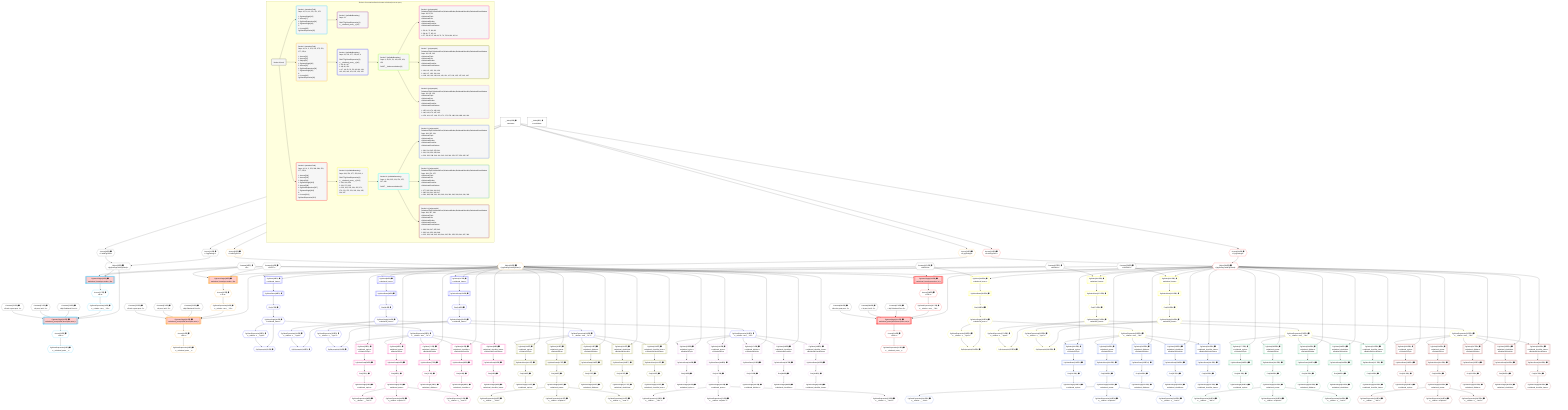 %%{init: {'themeVariables': { 'fontSize': '12px'}}}%%
graph TD
    classDef path fill:#eee,stroke:#000,color:#000
    classDef plan fill:#fff,stroke-width:1px,color:#000
    classDef itemplan fill:#fff,stroke-width:2px,color:#000
    classDef unbatchedplan fill:#dff,stroke-width:1px,color:#000
    classDef sideeffectplan fill:#fcc,stroke-width:2px,color:#000
    classDef bucket fill:#f6f6f6,color:#000,stroke-width:2px,text-align:left


    %% plan dependencies
    Object15{{"Object[15∈0] ➊<br />ᐸ{pgSettings,withPgClient}ᐳ"}}:::plan
    Access13{{"Access[13∈0] ➊<br />ᐸ2.pgSettingsᐳ"}}:::plan
    Access14{{"Access[14∈0] ➊<br />ᐸ2.withPgClientᐳ"}}:::plan
    Access13 & Access14 --> Object15
    __Value2["__Value[2∈0] ➊<br />ᐸcontextᐳ"]:::plan
    __Value2 --> Access13
    __Value2 --> Access14
    __Value4["__Value[4∈0] ➊<br />ᐸrootValueᐳ"]:::plan
    Constant10{{"Constant[10∈0] ➊<br />ᐸ'POST'ᐳ"}}:::plan
    Constant11{{"Constant[11∈0] ➊<br />ᐸ2ᐳ"}}:::plan
    Constant370{{"Constant[370∈0] ➊<br />ᐸ'My Relational Post 1'ᐳ"}}:::plan
    Constant371{{"Constant[371∈0] ➊<br />ᐸ'A post, innit? 1'ᐳ"}}:::plan
    Constant372{{"Constant[372∈0] ➊<br />ᐸ'Such a great post. 1'ᐳ"}}:::plan
    Constant373{{"Constant[373∈0] ➊<br />ᐸ'My Relational Post 2'ᐳ"}}:::plan
    Constant374{{"Constant[374∈0] ➊<br />ᐸ'A post, innit? 2'ᐳ"}}:::plan
    Constant375{{"Constant[375∈0] ➊<br />ᐸ'Such a great post. 2'ᐳ"}}:::plan
    Constant376{{"Constant[376∈0] ➊<br />ᐸ1000000ᐳ"}}:::plan
    Constant377{{"Constant[377∈0] ➊<br />ᐸ1000001ᐳ"}}:::plan
    Constant378{{"Constant[378∈0] ➊<br />ᐸ1000002ᐳ"}}:::plan
    Constant379{{"Constant[379∈0] ➊<br />ᐸ'My Relational Post 3'ᐳ"}}:::plan
    Constant380{{"Constant[380∈0] ➊<br />ᐸ'A post, innit? 3'ᐳ"}}:::plan
    Constant381{{"Constant[381∈0] ➊<br />ᐸ'Such a great post. 3'ᐳ"}}:::plan
    PgInsertSingle18[["PgInsertSingle[18∈1] ➊<br />ᐸrelational_posts(id,title,description,note)ᐳ"]]:::sideeffectplan
    PgClassExpression16{{"PgClassExpression[16∈1] ➊<br />ᐸ__relation...ems__.”id”ᐳ"}}:::plan
    Object15 & PgClassExpression16 & Constant370 & Constant371 & Constant372 --> PgInsertSingle18
    PgInsertSingle12[["PgInsertSingle[12∈1] ➊<br />ᐸrelational_items(type,author_id)ᐳ"]]:::sideeffectplan
    Object15 & Constant10 & Constant11 --> PgInsertSingle12
    Access17{{"Access[17∈1] ➊<br />ᐸ12.tᐳ"}}:::plan
    Access17 --> PgClassExpression16
    PgInsertSingle12 --> Access17
    PgClassExpression22{{"PgClassExpression[22∈1] ➊<br />ᐸ__relational_posts__ᐳ"}}:::plan
    Access23{{"Access[23∈1] ➊<br />ᐸ18.tᐳ"}}:::plan
    Access23 --> PgClassExpression22
    PgInsertSingle18 --> Access23
    PgInsertSingle36[["PgInsertSingle[36∈3] ➊<br />ᐸrelational_posts(id,title,description,note)ᐳ"]]:::sideeffectplan
    Object33{{"Object[33∈3] ➊<br />ᐸ{pgSettings,withPgClient}ᐳ"}}:::plan
    PgClassExpression34{{"PgClassExpression[34∈3] ➊<br />ᐸ__relation...ems__.”id”ᐳ"}}:::plan
    Object33 & PgClassExpression34 & Constant373 & Constant374 & Constant375 --> PgInsertSingle36
    PgInsertSingle30[["PgInsertSingle[30∈3] ➊<br />ᐸrelational_items(type,author_id)ᐳ"]]:::sideeffectplan
    Object33 & Constant10 & Constant11 --> PgInsertSingle30
    Access31{{"Access[31∈3] ➊<br />ᐸ2.pgSettingsᐳ"}}:::plan
    Access32{{"Access[32∈3] ➊<br />ᐸ2.withPgClientᐳ"}}:::plan
    Access31 & Access32 --> Object33
    __Value2 --> Access31
    __Value2 --> Access32
    Access35{{"Access[35∈3] ➊<br />ᐸ30.tᐳ"}}:::plan
    Access35 --> PgClassExpression34
    PgInsertSingle30 --> Access35
    PgClassExpression40{{"PgClassExpression[40∈3] ➊<br />ᐸ__relational_posts__ᐳ"}}:::plan
    Access41{{"Access[41∈3] ➊<br />ᐸ36.tᐳ"}}:::plan
    Access41 --> PgClassExpression40
    PgInsertSingle36 --> Access41
    PgSelect43[["PgSelect[43∈4] ➊<br />ᐸrelational_itemsᐳ"]]:::plan
    Object33 & Constant376 --> PgSelect43
    PgPolymorphic51{{"PgPolymorphic[51∈4] ➊"}}:::plan
    PgSelectSingle49{{"PgSelectSingle[49∈4] ➊<br />ᐸrelational_itemsᐳ"}}:::plan
    PgClassExpression50{{"PgClassExpression[50∈4] ➊<br />ᐸ__relation...s__.”type”ᐳ"}}:::plan
    PgSelectSingle49 & PgClassExpression50 --> PgPolymorphic51
    PgSelect96[["PgSelect[96∈4] ➊<br />ᐸrelational_itemsᐳ"]]:::plan
    Object33 & Constant377 --> PgSelect96
    PgPolymorphic102{{"PgPolymorphic[102∈4] ➊"}}:::plan
    PgSelectSingle100{{"PgSelectSingle[100∈4] ➊<br />ᐸrelational_itemsᐳ"}}:::plan
    PgClassExpression101{{"PgClassExpression[101∈4] ➊<br />ᐸ__relation...s__.”type”ᐳ"}}:::plan
    PgSelectSingle100 & PgClassExpression101 --> PgPolymorphic102
    PgSelect147[["PgSelect[147∈4] ➊<br />ᐸrelational_itemsᐳ"]]:::plan
    Object33 & Constant378 --> PgSelect147
    PgPolymorphic153{{"PgPolymorphic[153∈4] ➊"}}:::plan
    PgSelectSingle151{{"PgSelectSingle[151∈4] ➊<br />ᐸrelational_itemsᐳ"}}:::plan
    PgClassExpression152{{"PgClassExpression[152∈4] ➊<br />ᐸ__relation...s__.”type”ᐳ"}}:::plan
    PgSelectSingle151 & PgClassExpression152 --> PgPolymorphic153
    First47{{"First[47∈4] ➊"}}:::plan
    PgSelectRows48[["PgSelectRows[48∈4] ➊"]]:::plan
    PgSelectRows48 --> First47
    PgSelect43 --> PgSelectRows48
    First47 --> PgSelectSingle49
    PgSelectSingle49 --> PgClassExpression50
    PgClassExpression52{{"PgClassExpression[52∈4] ➊<br />ᐸ__relation...ems__.”id”ᐳ"}}:::plan
    PgSelectSingle49 --> PgClassExpression52
    First98{{"First[98∈4] ➊"}}:::plan
    PgSelectRows99[["PgSelectRows[99∈4] ➊"]]:::plan
    PgSelectRows99 --> First98
    PgSelect96 --> PgSelectRows99
    First98 --> PgSelectSingle100
    PgSelectSingle100 --> PgClassExpression101
    PgClassExpression103{{"PgClassExpression[103∈4] ➊<br />ᐸ__relation...ems__.”id”ᐳ"}}:::plan
    PgSelectSingle100 --> PgClassExpression103
    First149{{"First[149∈4] ➊"}}:::plan
    PgSelectRows150[["PgSelectRows[150∈4] ➊"]]:::plan
    PgSelectRows150 --> First149
    PgSelect147 --> PgSelectRows150
    First149 --> PgSelectSingle151
    PgSelectSingle151 --> PgClassExpression152
    PgClassExpression154{{"PgClassExpression[154∈4] ➊<br />ᐸ__relation...ems__.”id”ᐳ"}}:::plan
    PgSelectSingle151 --> PgClassExpression154
    PgSelect53[["PgSelect[53∈6] ➊<br />ᐸrelational_topicsᐳ<br />ᐳRelationalTopic"]]:::plan
    Object33 & PgClassExpression52 --> PgSelect53
    PgSelect61[["PgSelect[61∈6] ➊<br />ᐸrelational_postsᐳ<br />ᐳRelationalPost"]]:::plan
    Object33 & PgClassExpression52 --> PgSelect61
    PgSelect72[["PgSelect[72∈6] ➊<br />ᐸrelational_dividersᐳ<br />ᐳRelationalDivider"]]:::plan
    Object33 & PgClassExpression52 --> PgSelect72
    PgSelect80[["PgSelect[80∈6] ➊<br />ᐸrelational_checklistsᐳ<br />ᐳRelationalChecklist"]]:::plan
    Object33 & PgClassExpression52 --> PgSelect80
    PgSelect88[["PgSelect[88∈6] ➊<br />ᐸrelational_checklist_itemsᐳ<br />ᐳRelationalChecklistItem"]]:::plan
    Object33 & PgClassExpression52 --> PgSelect88
    First57{{"First[57∈6] ➊^"}}:::plan
    PgSelectRows58[["PgSelectRows[58∈6] ➊^"]]:::plan
    PgSelectRows58 --> First57
    PgSelect53 --> PgSelectRows58
    PgSelectSingle59{{"PgSelectSingle[59∈6] ➊^<br />ᐸrelational_topicsᐳ"}}:::plan
    First57 --> PgSelectSingle59
    First65{{"First[65∈6] ➊^"}}:::plan
    PgSelectRows66[["PgSelectRows[66∈6] ➊^"]]:::plan
    PgSelectRows66 --> First65
    PgSelect61 --> PgSelectRows66
    PgSelectSingle67{{"PgSelectSingle[67∈6] ➊^<br />ᐸrelational_postsᐳ"}}:::plan
    First65 --> PgSelectSingle67
    PgClassExpression68{{"PgClassExpression[68∈6] ➊^<br />ᐸ__relation...__.”title”ᐳ"}}:::plan
    PgSelectSingle67 --> PgClassExpression68
    PgClassExpression69{{"PgClassExpression[69∈6] ➊^<br />ᐸ__relation...scription”ᐳ"}}:::plan
    PgSelectSingle67 --> PgClassExpression69
    PgClassExpression70{{"PgClassExpression[70∈6] ➊^<br />ᐸ__relation...s__.”note”ᐳ"}}:::plan
    PgSelectSingle67 --> PgClassExpression70
    First76{{"First[76∈6] ➊^"}}:::plan
    PgSelectRows77[["PgSelectRows[77∈6] ➊^"]]:::plan
    PgSelectRows77 --> First76
    PgSelect72 --> PgSelectRows77
    PgSelectSingle78{{"PgSelectSingle[78∈6] ➊^<br />ᐸrelational_dividersᐳ"}}:::plan
    First76 --> PgSelectSingle78
    First84{{"First[84∈6] ➊^"}}:::plan
    PgSelectRows85[["PgSelectRows[85∈6] ➊^"]]:::plan
    PgSelectRows85 --> First84
    PgSelect80 --> PgSelectRows85
    PgSelectSingle86{{"PgSelectSingle[86∈6] ➊^<br />ᐸrelational_checklistsᐳ"}}:::plan
    First84 --> PgSelectSingle86
    First92{{"First[92∈6] ➊^"}}:::plan
    PgSelectRows93[["PgSelectRows[93∈6] ➊^"]]:::plan
    PgSelectRows93 --> First92
    PgSelect88 --> PgSelectRows93
    PgSelectSingle94{{"PgSelectSingle[94∈6] ➊^<br />ᐸrelational_checklist_itemsᐳ"}}:::plan
    First92 --> PgSelectSingle94
    PgSelect104[["PgSelect[104∈7] ➊<br />ᐸrelational_topicsᐳ<br />ᐳRelationalTopic"]]:::plan
    Object33 & PgClassExpression103 --> PgSelect104
    PgSelect112[["PgSelect[112∈7] ➊<br />ᐸrelational_postsᐳ<br />ᐳRelationalPost"]]:::plan
    Object33 & PgClassExpression103 --> PgSelect112
    PgSelect123[["PgSelect[123∈7] ➊<br />ᐸrelational_dividersᐳ<br />ᐳRelationalDivider"]]:::plan
    Object33 & PgClassExpression103 --> PgSelect123
    PgSelect131[["PgSelect[131∈7] ➊<br />ᐸrelational_checklistsᐳ<br />ᐳRelationalChecklist"]]:::plan
    Object33 & PgClassExpression103 --> PgSelect131
    PgSelect139[["PgSelect[139∈7] ➊<br />ᐸrelational_checklist_itemsᐳ<br />ᐳRelationalChecklistItem"]]:::plan
    Object33 & PgClassExpression103 --> PgSelect139
    First108{{"First[108∈7] ➊^"}}:::plan
    PgSelectRows109[["PgSelectRows[109∈7] ➊^"]]:::plan
    PgSelectRows109 --> First108
    PgSelect104 --> PgSelectRows109
    PgSelectSingle110{{"PgSelectSingle[110∈7] ➊^<br />ᐸrelational_topicsᐳ"}}:::plan
    First108 --> PgSelectSingle110
    First116{{"First[116∈7] ➊^"}}:::plan
    PgSelectRows117[["PgSelectRows[117∈7] ➊^"]]:::plan
    PgSelectRows117 --> First116
    PgSelect112 --> PgSelectRows117
    PgSelectSingle118{{"PgSelectSingle[118∈7] ➊^<br />ᐸrelational_postsᐳ"}}:::plan
    First116 --> PgSelectSingle118
    PgClassExpression119{{"PgClassExpression[119∈7] ➊^<br />ᐸ__relation...__.”title”ᐳ"}}:::plan
    PgSelectSingle118 --> PgClassExpression119
    PgClassExpression120{{"PgClassExpression[120∈7] ➊^<br />ᐸ__relation...scription”ᐳ"}}:::plan
    PgSelectSingle118 --> PgClassExpression120
    PgClassExpression121{{"PgClassExpression[121∈7] ➊^<br />ᐸ__relation...s__.”note”ᐳ"}}:::plan
    PgSelectSingle118 --> PgClassExpression121
    First127{{"First[127∈7] ➊^"}}:::plan
    PgSelectRows128[["PgSelectRows[128∈7] ➊^"]]:::plan
    PgSelectRows128 --> First127
    PgSelect123 --> PgSelectRows128
    PgSelectSingle129{{"PgSelectSingle[129∈7] ➊^<br />ᐸrelational_dividersᐳ"}}:::plan
    First127 --> PgSelectSingle129
    First135{{"First[135∈7] ➊^"}}:::plan
    PgSelectRows136[["PgSelectRows[136∈7] ➊^"]]:::plan
    PgSelectRows136 --> First135
    PgSelect131 --> PgSelectRows136
    PgSelectSingle137{{"PgSelectSingle[137∈7] ➊^<br />ᐸrelational_checklistsᐳ"}}:::plan
    First135 --> PgSelectSingle137
    First143{{"First[143∈7] ➊^"}}:::plan
    PgSelectRows144[["PgSelectRows[144∈7] ➊^"]]:::plan
    PgSelectRows144 --> First143
    PgSelect139 --> PgSelectRows144
    PgSelectSingle145{{"PgSelectSingle[145∈7] ➊^<br />ᐸrelational_checklist_itemsᐳ"}}:::plan
    First143 --> PgSelectSingle145
    PgSelect155[["PgSelect[155∈8] ➊<br />ᐸrelational_topicsᐳ<br />ᐳRelationalTopic"]]:::plan
    Object33 & PgClassExpression154 --> PgSelect155
    PgSelect163[["PgSelect[163∈8] ➊<br />ᐸrelational_postsᐳ<br />ᐳRelationalPost"]]:::plan
    Object33 & PgClassExpression154 --> PgSelect163
    PgSelect174[["PgSelect[174∈8] ➊<br />ᐸrelational_dividersᐳ<br />ᐳRelationalDivider"]]:::plan
    Object33 & PgClassExpression154 --> PgSelect174
    PgSelect182[["PgSelect[182∈8] ➊<br />ᐸrelational_checklistsᐳ<br />ᐳRelationalChecklist"]]:::plan
    Object33 & PgClassExpression154 --> PgSelect182
    PgSelect190[["PgSelect[190∈8] ➊<br />ᐸrelational_checklist_itemsᐳ<br />ᐳRelationalChecklistItem"]]:::plan
    Object33 & PgClassExpression154 --> PgSelect190
    First159{{"First[159∈8] ➊^"}}:::plan
    PgSelectRows160[["PgSelectRows[160∈8] ➊^"]]:::plan
    PgSelectRows160 --> First159
    PgSelect155 --> PgSelectRows160
    PgSelectSingle161{{"PgSelectSingle[161∈8] ➊^<br />ᐸrelational_topicsᐳ"}}:::plan
    First159 --> PgSelectSingle161
    First167{{"First[167∈8] ➊^"}}:::plan
    PgSelectRows168[["PgSelectRows[168∈8] ➊^"]]:::plan
    PgSelectRows168 --> First167
    PgSelect163 --> PgSelectRows168
    PgSelectSingle169{{"PgSelectSingle[169∈8] ➊^<br />ᐸrelational_postsᐳ"}}:::plan
    First167 --> PgSelectSingle169
    PgClassExpression170{{"PgClassExpression[170∈8] ➊^<br />ᐸ__relation...__.”title”ᐳ"}}:::plan
    PgSelectSingle169 --> PgClassExpression170
    PgClassExpression171{{"PgClassExpression[171∈8] ➊^<br />ᐸ__relation...scription”ᐳ"}}:::plan
    PgSelectSingle169 --> PgClassExpression171
    PgClassExpression172{{"PgClassExpression[172∈8] ➊^<br />ᐸ__relation...s__.”note”ᐳ"}}:::plan
    PgSelectSingle169 --> PgClassExpression172
    First178{{"First[178∈8] ➊^"}}:::plan
    PgSelectRows179[["PgSelectRows[179∈8] ➊^"]]:::plan
    PgSelectRows179 --> First178
    PgSelect174 --> PgSelectRows179
    PgSelectSingle180{{"PgSelectSingle[180∈8] ➊^<br />ᐸrelational_dividersᐳ"}}:::plan
    First178 --> PgSelectSingle180
    First186{{"First[186∈8] ➊^"}}:::plan
    PgSelectRows187[["PgSelectRows[187∈8] ➊^"]]:::plan
    PgSelectRows187 --> First186
    PgSelect182 --> PgSelectRows187
    PgSelectSingle188{{"PgSelectSingle[188∈8] ➊^<br />ᐸrelational_checklistsᐳ"}}:::plan
    First186 --> PgSelectSingle188
    First194{{"First[194∈8] ➊^"}}:::plan
    PgSelectRows195[["PgSelectRows[195∈8] ➊^"]]:::plan
    PgSelectRows195 --> First194
    PgSelect190 --> PgSelectRows195
    PgSelectSingle196{{"PgSelectSingle[196∈8] ➊^<br />ᐸrelational_checklist_itemsᐳ"}}:::plan
    First194 --> PgSelectSingle196
    PgInsertSingle209[["PgInsertSingle[209∈9] ➊<br />ᐸrelational_posts(id,title,description,note)ᐳ"]]:::sideeffectplan
    Object206{{"Object[206∈9] ➊<br />ᐸ{pgSettings,withPgClient}ᐳ"}}:::plan
    PgClassExpression207{{"PgClassExpression[207∈9] ➊<br />ᐸ__relation...ems__.”id”ᐳ"}}:::plan
    Object206 & PgClassExpression207 & Constant379 & Constant380 & Constant381 --> PgInsertSingle209
    PgInsertSingle203[["PgInsertSingle[203∈9] ➊<br />ᐸrelational_items(type,author_id)ᐳ"]]:::sideeffectplan
    Object206 & Constant10 & Constant11 --> PgInsertSingle203
    Access204{{"Access[204∈9] ➊<br />ᐸ2.pgSettingsᐳ"}}:::plan
    Access205{{"Access[205∈9] ➊<br />ᐸ2.withPgClientᐳ"}}:::plan
    Access204 & Access205 --> Object206
    __Value2 --> Access204
    __Value2 --> Access205
    Access208{{"Access[208∈9] ➊<br />ᐸ203.tᐳ"}}:::plan
    Access208 --> PgClassExpression207
    PgInsertSingle203 --> Access208
    PgClassExpression213{{"PgClassExpression[213∈9] ➊<br />ᐸ__relational_posts__ᐳ"}}:::plan
    Access214{{"Access[214∈9] ➊<br />ᐸ209.tᐳ"}}:::plan
    Access214 --> PgClassExpression213
    PgInsertSingle209 --> Access214
    PgSelect216[["PgSelect[216∈10] ➊<br />ᐸrelational_itemsᐳ"]]:::plan
    Object206 & Constant376 --> PgSelect216
    PgPolymorphic224{{"PgPolymorphic[224∈10] ➊"}}:::plan
    PgSelectSingle222{{"PgSelectSingle[222∈10] ➊<br />ᐸrelational_itemsᐳ"}}:::plan
    PgClassExpression223{{"PgClassExpression[223∈10] ➊<br />ᐸ__relation...s__.”type”ᐳ"}}:::plan
    PgSelectSingle222 & PgClassExpression223 --> PgPolymorphic224
    PgSelect269[["PgSelect[269∈10] ➊<br />ᐸrelational_itemsᐳ"]]:::plan
    Object206 & Constant377 --> PgSelect269
    PgPolymorphic275{{"PgPolymorphic[275∈10] ➊"}}:::plan
    PgSelectSingle273{{"PgSelectSingle[273∈10] ➊<br />ᐸrelational_itemsᐳ"}}:::plan
    PgClassExpression274{{"PgClassExpression[274∈10] ➊<br />ᐸ__relation...s__.”type”ᐳ"}}:::plan
    PgSelectSingle273 & PgClassExpression274 --> PgPolymorphic275
    PgSelect320[["PgSelect[320∈10] ➊<br />ᐸrelational_itemsᐳ"]]:::plan
    Object206 & Constant378 --> PgSelect320
    PgPolymorphic326{{"PgPolymorphic[326∈10] ➊"}}:::plan
    PgSelectSingle324{{"PgSelectSingle[324∈10] ➊<br />ᐸrelational_itemsᐳ"}}:::plan
    PgClassExpression325{{"PgClassExpression[325∈10] ➊<br />ᐸ__relation...s__.”type”ᐳ"}}:::plan
    PgSelectSingle324 & PgClassExpression325 --> PgPolymorphic326
    First220{{"First[220∈10] ➊"}}:::plan
    PgSelectRows221[["PgSelectRows[221∈10] ➊"]]:::plan
    PgSelectRows221 --> First220
    PgSelect216 --> PgSelectRows221
    First220 --> PgSelectSingle222
    PgSelectSingle222 --> PgClassExpression223
    PgClassExpression225{{"PgClassExpression[225∈10] ➊<br />ᐸ__relation...ems__.”id”ᐳ"}}:::plan
    PgSelectSingle222 --> PgClassExpression225
    First271{{"First[271∈10] ➊"}}:::plan
    PgSelectRows272[["PgSelectRows[272∈10] ➊"]]:::plan
    PgSelectRows272 --> First271
    PgSelect269 --> PgSelectRows272
    First271 --> PgSelectSingle273
    PgSelectSingle273 --> PgClassExpression274
    PgClassExpression276{{"PgClassExpression[276∈10] ➊<br />ᐸ__relation...ems__.”id”ᐳ"}}:::plan
    PgSelectSingle273 --> PgClassExpression276
    First322{{"First[322∈10] ➊"}}:::plan
    PgSelectRows323[["PgSelectRows[323∈10] ➊"]]:::plan
    PgSelectRows323 --> First322
    PgSelect320 --> PgSelectRows323
    First322 --> PgSelectSingle324
    PgSelectSingle324 --> PgClassExpression325
    PgClassExpression327{{"PgClassExpression[327∈10] ➊<br />ᐸ__relation...ems__.”id”ᐳ"}}:::plan
    PgSelectSingle324 --> PgClassExpression327
    PgSelect226[["PgSelect[226∈12] ➊<br />ᐸrelational_topicsᐳ<br />ᐳRelationalTopic"]]:::plan
    Object206 & PgClassExpression225 --> PgSelect226
    PgSelect234[["PgSelect[234∈12] ➊<br />ᐸrelational_postsᐳ<br />ᐳRelationalPost"]]:::plan
    Object206 & PgClassExpression225 --> PgSelect234
    PgSelect245[["PgSelect[245∈12] ➊<br />ᐸrelational_dividersᐳ<br />ᐳRelationalDivider"]]:::plan
    Object206 & PgClassExpression225 --> PgSelect245
    PgSelect253[["PgSelect[253∈12] ➊<br />ᐸrelational_checklistsᐳ<br />ᐳRelationalChecklist"]]:::plan
    Object206 & PgClassExpression225 --> PgSelect253
    PgSelect261[["PgSelect[261∈12] ➊<br />ᐸrelational_checklist_itemsᐳ<br />ᐳRelationalChecklistItem"]]:::plan
    Object206 & PgClassExpression225 --> PgSelect261
    First230{{"First[230∈12] ➊^"}}:::plan
    PgSelectRows231[["PgSelectRows[231∈12] ➊^"]]:::plan
    PgSelectRows231 --> First230
    PgSelect226 --> PgSelectRows231
    PgSelectSingle232{{"PgSelectSingle[232∈12] ➊^<br />ᐸrelational_topicsᐳ"}}:::plan
    First230 --> PgSelectSingle232
    First238{{"First[238∈12] ➊^"}}:::plan
    PgSelectRows239[["PgSelectRows[239∈12] ➊^"]]:::plan
    PgSelectRows239 --> First238
    PgSelect234 --> PgSelectRows239
    PgSelectSingle240{{"PgSelectSingle[240∈12] ➊^<br />ᐸrelational_postsᐳ"}}:::plan
    First238 --> PgSelectSingle240
    PgClassExpression241{{"PgClassExpression[241∈12] ➊^<br />ᐸ__relation...__.”title”ᐳ"}}:::plan
    PgSelectSingle240 --> PgClassExpression241
    PgClassExpression242{{"PgClassExpression[242∈12] ➊^<br />ᐸ__relation...scription”ᐳ"}}:::plan
    PgSelectSingle240 --> PgClassExpression242
    PgClassExpression243{{"PgClassExpression[243∈12] ➊^<br />ᐸ__relation...s__.”note”ᐳ"}}:::plan
    PgSelectSingle240 --> PgClassExpression243
    First249{{"First[249∈12] ➊^"}}:::plan
    PgSelectRows250[["PgSelectRows[250∈12] ➊^"]]:::plan
    PgSelectRows250 --> First249
    PgSelect245 --> PgSelectRows250
    PgSelectSingle251{{"PgSelectSingle[251∈12] ➊^<br />ᐸrelational_dividersᐳ"}}:::plan
    First249 --> PgSelectSingle251
    First257{{"First[257∈12] ➊^"}}:::plan
    PgSelectRows258[["PgSelectRows[258∈12] ➊^"]]:::plan
    PgSelectRows258 --> First257
    PgSelect253 --> PgSelectRows258
    PgSelectSingle259{{"PgSelectSingle[259∈12] ➊^<br />ᐸrelational_checklistsᐳ"}}:::plan
    First257 --> PgSelectSingle259
    First265{{"First[265∈12] ➊^"}}:::plan
    PgSelectRows266[["PgSelectRows[266∈12] ➊^"]]:::plan
    PgSelectRows266 --> First265
    PgSelect261 --> PgSelectRows266
    PgSelectSingle267{{"PgSelectSingle[267∈12] ➊^<br />ᐸrelational_checklist_itemsᐳ"}}:::plan
    First265 --> PgSelectSingle267
    PgSelect277[["PgSelect[277∈13] ➊<br />ᐸrelational_topicsᐳ<br />ᐳRelationalTopic"]]:::plan
    Object206 & PgClassExpression276 --> PgSelect277
    PgSelect285[["PgSelect[285∈13] ➊<br />ᐸrelational_postsᐳ<br />ᐳRelationalPost"]]:::plan
    Object206 & PgClassExpression276 --> PgSelect285
    PgSelect296[["PgSelect[296∈13] ➊<br />ᐸrelational_dividersᐳ<br />ᐳRelationalDivider"]]:::plan
    Object206 & PgClassExpression276 --> PgSelect296
    PgSelect304[["PgSelect[304∈13] ➊<br />ᐸrelational_checklistsᐳ<br />ᐳRelationalChecklist"]]:::plan
    Object206 & PgClassExpression276 --> PgSelect304
    PgSelect312[["PgSelect[312∈13] ➊<br />ᐸrelational_checklist_itemsᐳ<br />ᐳRelationalChecklistItem"]]:::plan
    Object206 & PgClassExpression276 --> PgSelect312
    First281{{"First[281∈13] ➊^"}}:::plan
    PgSelectRows282[["PgSelectRows[282∈13] ➊^"]]:::plan
    PgSelectRows282 --> First281
    PgSelect277 --> PgSelectRows282
    PgSelectSingle283{{"PgSelectSingle[283∈13] ➊^<br />ᐸrelational_topicsᐳ"}}:::plan
    First281 --> PgSelectSingle283
    First289{{"First[289∈13] ➊^"}}:::plan
    PgSelectRows290[["PgSelectRows[290∈13] ➊^"]]:::plan
    PgSelectRows290 --> First289
    PgSelect285 --> PgSelectRows290
    PgSelectSingle291{{"PgSelectSingle[291∈13] ➊^<br />ᐸrelational_postsᐳ"}}:::plan
    First289 --> PgSelectSingle291
    PgClassExpression292{{"PgClassExpression[292∈13] ➊^<br />ᐸ__relation...__.”title”ᐳ"}}:::plan
    PgSelectSingle291 --> PgClassExpression292
    PgClassExpression293{{"PgClassExpression[293∈13] ➊^<br />ᐸ__relation...scription”ᐳ"}}:::plan
    PgSelectSingle291 --> PgClassExpression293
    PgClassExpression294{{"PgClassExpression[294∈13] ➊^<br />ᐸ__relation...s__.”note”ᐳ"}}:::plan
    PgSelectSingle291 --> PgClassExpression294
    First300{{"First[300∈13] ➊^"}}:::plan
    PgSelectRows301[["PgSelectRows[301∈13] ➊^"]]:::plan
    PgSelectRows301 --> First300
    PgSelect296 --> PgSelectRows301
    PgSelectSingle302{{"PgSelectSingle[302∈13] ➊^<br />ᐸrelational_dividersᐳ"}}:::plan
    First300 --> PgSelectSingle302
    First308{{"First[308∈13] ➊^"}}:::plan
    PgSelectRows309[["PgSelectRows[309∈13] ➊^"]]:::plan
    PgSelectRows309 --> First308
    PgSelect304 --> PgSelectRows309
    PgSelectSingle310{{"PgSelectSingle[310∈13] ➊^<br />ᐸrelational_checklistsᐳ"}}:::plan
    First308 --> PgSelectSingle310
    First316{{"First[316∈13] ➊^"}}:::plan
    PgSelectRows317[["PgSelectRows[317∈13] ➊^"]]:::plan
    PgSelectRows317 --> First316
    PgSelect312 --> PgSelectRows317
    PgSelectSingle318{{"PgSelectSingle[318∈13] ➊^<br />ᐸrelational_checklist_itemsᐳ"}}:::plan
    First316 --> PgSelectSingle318
    PgSelect328[["PgSelect[328∈14] ➊<br />ᐸrelational_topicsᐳ<br />ᐳRelationalTopic"]]:::plan
    Object206 & PgClassExpression327 --> PgSelect328
    PgSelect336[["PgSelect[336∈14] ➊<br />ᐸrelational_postsᐳ<br />ᐳRelationalPost"]]:::plan
    Object206 & PgClassExpression327 --> PgSelect336
    PgSelect347[["PgSelect[347∈14] ➊<br />ᐸrelational_dividersᐳ<br />ᐳRelationalDivider"]]:::plan
    Object206 & PgClassExpression327 --> PgSelect347
    PgSelect355[["PgSelect[355∈14] ➊<br />ᐸrelational_checklistsᐳ<br />ᐳRelationalChecklist"]]:::plan
    Object206 & PgClassExpression327 --> PgSelect355
    PgSelect363[["PgSelect[363∈14] ➊<br />ᐸrelational_checklist_itemsᐳ<br />ᐳRelationalChecklistItem"]]:::plan
    Object206 & PgClassExpression327 --> PgSelect363
    First332{{"First[332∈14] ➊^"}}:::plan
    PgSelectRows333[["PgSelectRows[333∈14] ➊^"]]:::plan
    PgSelectRows333 --> First332
    PgSelect328 --> PgSelectRows333
    PgSelectSingle334{{"PgSelectSingle[334∈14] ➊^<br />ᐸrelational_topicsᐳ"}}:::plan
    First332 --> PgSelectSingle334
    First340{{"First[340∈14] ➊^"}}:::plan
    PgSelectRows341[["PgSelectRows[341∈14] ➊^"]]:::plan
    PgSelectRows341 --> First340
    PgSelect336 --> PgSelectRows341
    PgSelectSingle342{{"PgSelectSingle[342∈14] ➊^<br />ᐸrelational_postsᐳ"}}:::plan
    First340 --> PgSelectSingle342
    PgClassExpression343{{"PgClassExpression[343∈14] ➊^<br />ᐸ__relation...__.”title”ᐳ"}}:::plan
    PgSelectSingle342 --> PgClassExpression343
    PgClassExpression344{{"PgClassExpression[344∈14] ➊^<br />ᐸ__relation...scription”ᐳ"}}:::plan
    PgSelectSingle342 --> PgClassExpression344
    PgClassExpression345{{"PgClassExpression[345∈14] ➊^<br />ᐸ__relation...s__.”note”ᐳ"}}:::plan
    PgSelectSingle342 --> PgClassExpression345
    First351{{"First[351∈14] ➊^"}}:::plan
    PgSelectRows352[["PgSelectRows[352∈14] ➊^"]]:::plan
    PgSelectRows352 --> First351
    PgSelect347 --> PgSelectRows352
    PgSelectSingle353{{"PgSelectSingle[353∈14] ➊^<br />ᐸrelational_dividersᐳ"}}:::plan
    First351 --> PgSelectSingle353
    First359{{"First[359∈14] ➊^"}}:::plan
    PgSelectRows360[["PgSelectRows[360∈14] ➊^"]]:::plan
    PgSelectRows360 --> First359
    PgSelect355 --> PgSelectRows360
    PgSelectSingle361{{"PgSelectSingle[361∈14] ➊^<br />ᐸrelational_checklistsᐳ"}}:::plan
    First359 --> PgSelectSingle361
    First367{{"First[367∈14] ➊^"}}:::plan
    PgSelectRows368[["PgSelectRows[368∈14] ➊^"]]:::plan
    PgSelectRows368 --> First367
    PgSelect363 --> PgSelectRows368
    PgSelectSingle369{{"PgSelectSingle[369∈14] ➊^<br />ᐸrelational_checklist_itemsᐳ"}}:::plan
    First367 --> PgSelectSingle369

    %% define steps

    subgraph "Buckets for mutations/basics/create-relational-post-no-query"
    Bucket0("Bucket 0 (root)"):::bucket
    classDef bucket0 stroke:#696969
    class Bucket0,__Value2,__Value4,Constant10,Constant11,Access13,Access14,Object15,Constant370,Constant371,Constant372,Constant373,Constant374,Constant375,Constant376,Constant377,Constant378,Constant379,Constant380,Constant381 bucket0
    Bucket1("Bucket 1 (mutationField)<br />Deps: 15, 10, 11, 370, 371, 372<br /><br />1: PgInsertSingle[12]<br />2: Access[17]<br />3: PgClassExpression[16]<br />4: PgInsertSingle[18]<br />5: <br />ᐳ: Access[23], PgClassExpression[22]"):::bucket
    classDef bucket1 stroke:#00bfff
    class Bucket1,PgInsertSingle12,PgClassExpression16,Access17,PgInsertSingle18,PgClassExpression22,Access23 bucket1
    Bucket2("Bucket 2 (nullableBoundary)<br />Deps: 22<br /><br />ROOT PgClassExpression{1}ᐸ__relational_posts__ᐳ[22]"):::bucket
    classDef bucket2 stroke:#7f007f
    class Bucket2 bucket2
    Bucket3("Bucket 3 (mutationField)<br />Deps: 10, 11, 2, 373, 374, 375, 376, 377, 378, 4<br /><br />1: Access[31]<br />2: Access[32]<br />3: Object[33]<br />4: PgInsertSingle[30]<br />5: Access[35]<br />6: PgClassExpression[34]<br />7: PgInsertSingle[36]<br />8: <br />ᐳ: Access[41], PgClassExpression[40]"):::bucket
    classDef bucket3 stroke:#ffa500
    class Bucket3,PgInsertSingle30,Access31,Access32,Object33,PgClassExpression34,Access35,PgInsertSingle36,PgClassExpression40,Access41 bucket3
    Bucket4("Bucket 4 (nullableBoundary)<br />Deps: 33, 376, 377, 378, 40, 4<br /><br />ROOT PgClassExpression{3}ᐸ__relational_posts__ᐳ[40]<br />1: 43, 96, 147<br />2: 48, 99, 150<br />ᐳ: 47, 49, 50, 51, 52, 98, 100, 101, 102, 103, 149, 151, 152, 153, 154"):::bucket
    classDef bucket4 stroke:#0000ff
    class Bucket4,PgSelect43,First47,PgSelectRows48,PgSelectSingle49,PgClassExpression50,PgPolymorphic51,PgClassExpression52,PgSelect96,First98,PgSelectRows99,PgSelectSingle100,PgClassExpression101,PgPolymorphic102,PgClassExpression103,PgSelect147,First149,PgSelectRows150,PgSelectSingle151,PgClassExpression152,PgPolymorphic153,PgClassExpression154 bucket4
    Bucket5("Bucket 5 (nullableBoundary)<br />Deps: 4, 33, 52, 51, 103, 102, 154, 153<br /><br />ROOT __ValueᐸrootValueᐳ[4]"):::bucket
    classDef bucket5 stroke:#7fff00
    class Bucket5 bucket5
    Bucket6("Bucket 6 (polymorphic)<br />RelationalTopic,RelationalPost,RelationalDivider,RelationalChecklist,RelationalChecklistItem<br />Deps: 33, 52, 51<br />ᐳRelationalTopic<br />ᐳRelationalPost<br />ᐳRelationalDivider<br />ᐳRelationalChecklist<br />ᐳRelationalChecklistItem<br /><br />1: 53, 61, 72, 80, 88<br />2: 58, 66, 77, 85, 93<br />ᐳ: 57, 59, 65, 67, 68, 69, 70, 76, 78, 84, 86, 92, 94"):::bucket
    classDef bucket6 stroke:#ff1493
    class Bucket6,PgSelect53,First57,PgSelectRows58,PgSelectSingle59,PgSelect61,First65,PgSelectRows66,PgSelectSingle67,PgClassExpression68,PgClassExpression69,PgClassExpression70,PgSelect72,First76,PgSelectRows77,PgSelectSingle78,PgSelect80,First84,PgSelectRows85,PgSelectSingle86,PgSelect88,First92,PgSelectRows93,PgSelectSingle94 bucket6
    Bucket7("Bucket 7 (polymorphic)<br />RelationalTopic,RelationalPost,RelationalDivider,RelationalChecklist,RelationalChecklistItem<br />Deps: 33, 103, 102<br />ᐳRelationalTopic<br />ᐳRelationalPost<br />ᐳRelationalDivider<br />ᐳRelationalChecklist<br />ᐳRelationalChecklistItem<br /><br />1: 104, 112, 123, 131, 139<br />2: 109, 117, 128, 136, 144<br />ᐳ: 108, 110, 116, 118, 119, 120, 121, 127, 129, 135, 137, 143, 145"):::bucket
    classDef bucket7 stroke:#808000
    class Bucket7,PgSelect104,First108,PgSelectRows109,PgSelectSingle110,PgSelect112,First116,PgSelectRows117,PgSelectSingle118,PgClassExpression119,PgClassExpression120,PgClassExpression121,PgSelect123,First127,PgSelectRows128,PgSelectSingle129,PgSelect131,First135,PgSelectRows136,PgSelectSingle137,PgSelect139,First143,PgSelectRows144,PgSelectSingle145 bucket7
    Bucket8("Bucket 8 (polymorphic)<br />RelationalTopic,RelationalPost,RelationalDivider,RelationalChecklist,RelationalChecklistItem<br />Deps: 33, 154, 153<br />ᐳRelationalTopic<br />ᐳRelationalPost<br />ᐳRelationalDivider<br />ᐳRelationalChecklist<br />ᐳRelationalChecklistItem<br /><br />1: 155, 163, 174, 182, 190<br />2: 160, 168, 179, 187, 195<br />ᐳ: 159, 161, 167, 169, 170, 171, 172, 178, 180, 186, 188, 194, 196"):::bucket
    classDef bucket8 stroke:#dda0dd
    class Bucket8,PgSelect155,First159,PgSelectRows160,PgSelectSingle161,PgSelect163,First167,PgSelectRows168,PgSelectSingle169,PgClassExpression170,PgClassExpression171,PgClassExpression172,PgSelect174,First178,PgSelectRows179,PgSelectSingle180,PgSelect182,First186,PgSelectRows187,PgSelectSingle188,PgSelect190,First194,PgSelectRows195,PgSelectSingle196 bucket8
    Bucket9("Bucket 9 (mutationField)<br />Deps: 10, 11, 2, 379, 380, 381, 376, 377, 378, 4<br /><br />1: Access[204]<br />2: Access[205]<br />3: Object[206]<br />4: PgInsertSingle[203]<br />5: Access[208]<br />6: PgClassExpression[207]<br />7: PgInsertSingle[209]<br />8: <br />ᐳ: Access[214], PgClassExpression[213]"):::bucket
    classDef bucket9 stroke:#ff0000
    class Bucket9,PgInsertSingle203,Access204,Access205,Object206,PgClassExpression207,Access208,PgInsertSingle209,PgClassExpression213,Access214 bucket9
    Bucket10("Bucket 10 (nullableBoundary)<br />Deps: 206, 376, 377, 378, 213, 4<br /><br />ROOT PgClassExpression{9}ᐸ__relational_posts__ᐳ[213]<br />1: 216, 269, 320<br />2: 221, 272, 323<br />ᐳ: 220, 222, 223, 224, 225, 271, 273, 274, 275, 276, 322, 324, 325, 326, 327"):::bucket
    classDef bucket10 stroke:#ffff00
    class Bucket10,PgSelect216,First220,PgSelectRows221,PgSelectSingle222,PgClassExpression223,PgPolymorphic224,PgClassExpression225,PgSelect269,First271,PgSelectRows272,PgSelectSingle273,PgClassExpression274,PgPolymorphic275,PgClassExpression276,PgSelect320,First322,PgSelectRows323,PgSelectSingle324,PgClassExpression325,PgPolymorphic326,PgClassExpression327 bucket10
    Bucket11("Bucket 11 (nullableBoundary)<br />Deps: 4, 206, 225, 224, 276, 275, 327, 326<br /><br />ROOT __ValueᐸrootValueᐳ[4]"):::bucket
    classDef bucket11 stroke:#00ffff
    class Bucket11 bucket11
    Bucket12("Bucket 12 (polymorphic)<br />RelationalTopic,RelationalPost,RelationalDivider,RelationalChecklist,RelationalChecklistItem<br />Deps: 206, 225, 224<br />ᐳRelationalTopic<br />ᐳRelationalPost<br />ᐳRelationalDivider<br />ᐳRelationalChecklist<br />ᐳRelationalChecklistItem<br /><br />1: 226, 234, 245, 253, 261<br />2: 231, 239, 250, 258, 266<br />ᐳ: 230, 232, 238, 240, 241, 242, 243, 249, 251, 257, 259, 265, 267"):::bucket
    classDef bucket12 stroke:#4169e1
    class Bucket12,PgSelect226,First230,PgSelectRows231,PgSelectSingle232,PgSelect234,First238,PgSelectRows239,PgSelectSingle240,PgClassExpression241,PgClassExpression242,PgClassExpression243,PgSelect245,First249,PgSelectRows250,PgSelectSingle251,PgSelect253,First257,PgSelectRows258,PgSelectSingle259,PgSelect261,First265,PgSelectRows266,PgSelectSingle267 bucket12
    Bucket13("Bucket 13 (polymorphic)<br />RelationalTopic,RelationalPost,RelationalDivider,RelationalChecklist,RelationalChecklistItem<br />Deps: 206, 276, 275<br />ᐳRelationalTopic<br />ᐳRelationalPost<br />ᐳRelationalDivider<br />ᐳRelationalChecklist<br />ᐳRelationalChecklistItem<br /><br />1: 277, 285, 296, 304, 312<br />2: 282, 290, 301, 309, 317<br />ᐳ: 281, 283, 289, 291, 292, 293, 294, 300, 302, 308, 310, 316, 318"):::bucket
    classDef bucket13 stroke:#3cb371
    class Bucket13,PgSelect277,First281,PgSelectRows282,PgSelectSingle283,PgSelect285,First289,PgSelectRows290,PgSelectSingle291,PgClassExpression292,PgClassExpression293,PgClassExpression294,PgSelect296,First300,PgSelectRows301,PgSelectSingle302,PgSelect304,First308,PgSelectRows309,PgSelectSingle310,PgSelect312,First316,PgSelectRows317,PgSelectSingle318 bucket13
    Bucket14("Bucket 14 (polymorphic)<br />RelationalTopic,RelationalPost,RelationalDivider,RelationalChecklist,RelationalChecklistItem<br />Deps: 206, 327, 326<br />ᐳRelationalTopic<br />ᐳRelationalPost<br />ᐳRelationalDivider<br />ᐳRelationalChecklist<br />ᐳRelationalChecklistItem<br /><br />1: 328, 336, 347, 355, 363<br />2: 333, 341, 352, 360, 368<br />ᐳ: 332, 334, 340, 342, 343, 344, 345, 351, 353, 359, 361, 367, 369"):::bucket
    classDef bucket14 stroke:#a52a2a
    class Bucket14,PgSelect328,First332,PgSelectRows333,PgSelectSingle334,PgSelect336,First340,PgSelectRows341,PgSelectSingle342,PgClassExpression343,PgClassExpression344,PgClassExpression345,PgSelect347,First351,PgSelectRows352,PgSelectSingle353,PgSelect355,First359,PgSelectRows360,PgSelectSingle361,PgSelect363,First367,PgSelectRows368,PgSelectSingle369 bucket14
    Bucket0 --> Bucket1 & Bucket3 & Bucket9
    Bucket1 --> Bucket2
    Bucket3 --> Bucket4
    Bucket4 --> Bucket5
    Bucket5 --> Bucket6 & Bucket7 & Bucket8
    Bucket9 --> Bucket10
    Bucket10 --> Bucket11
    Bucket11 --> Bucket12 & Bucket13 & Bucket14
    end